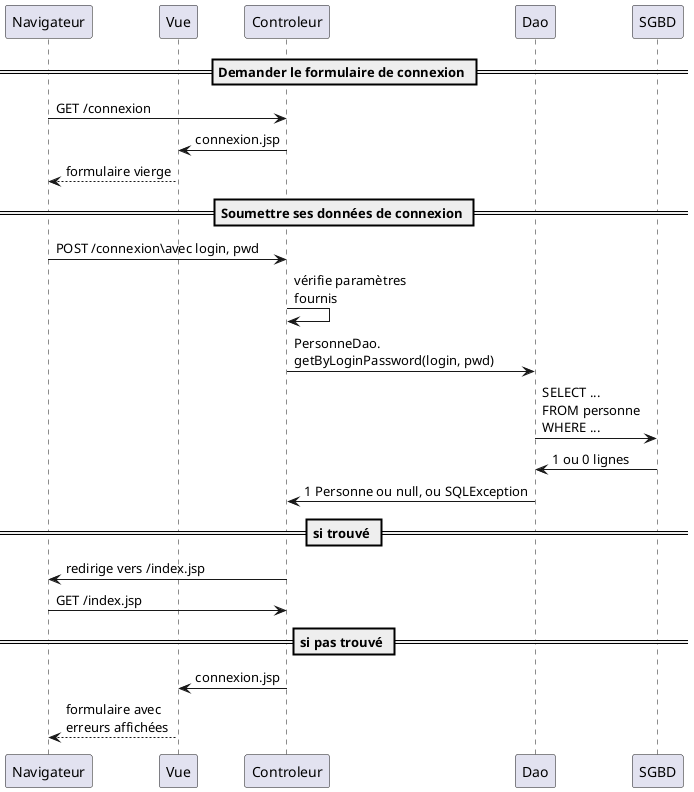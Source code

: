 @startuml
participant Navigateur
participant Vue

== Demander le formulaire de connexion ==
Navigateur -> Controleur: GET /connexion
Controleur -> Vue: connexion.jsp
Vue --> Navigateur: formulaire vierge

== Soumettre ses données de connexion ==
Navigateur -> Controleur: POST /connexion\avec login, pwd
Controleur -> Controleur: vérifie paramètres\nfournis
Controleur -> Dao: PersonneDao.\ngetByLoginPassword(login, pwd)
Dao -> SGBD: SELECT ...\nFROM personne\nWHERE ...
SGBD -> Dao: 1 ou 0 lignes
Dao -> Controleur: 1 Personne ou null, ou SQLException
== si trouvé ==
Controleur -> Navigateur: redirige vers /index.jsp
Navigateur -> Controleur: GET /index.jsp
== si pas trouvé ==
Controleur -> Vue: connexion.jsp
Vue --> Navigateur: formulaire avec\nerreurs affichées

@enduml
